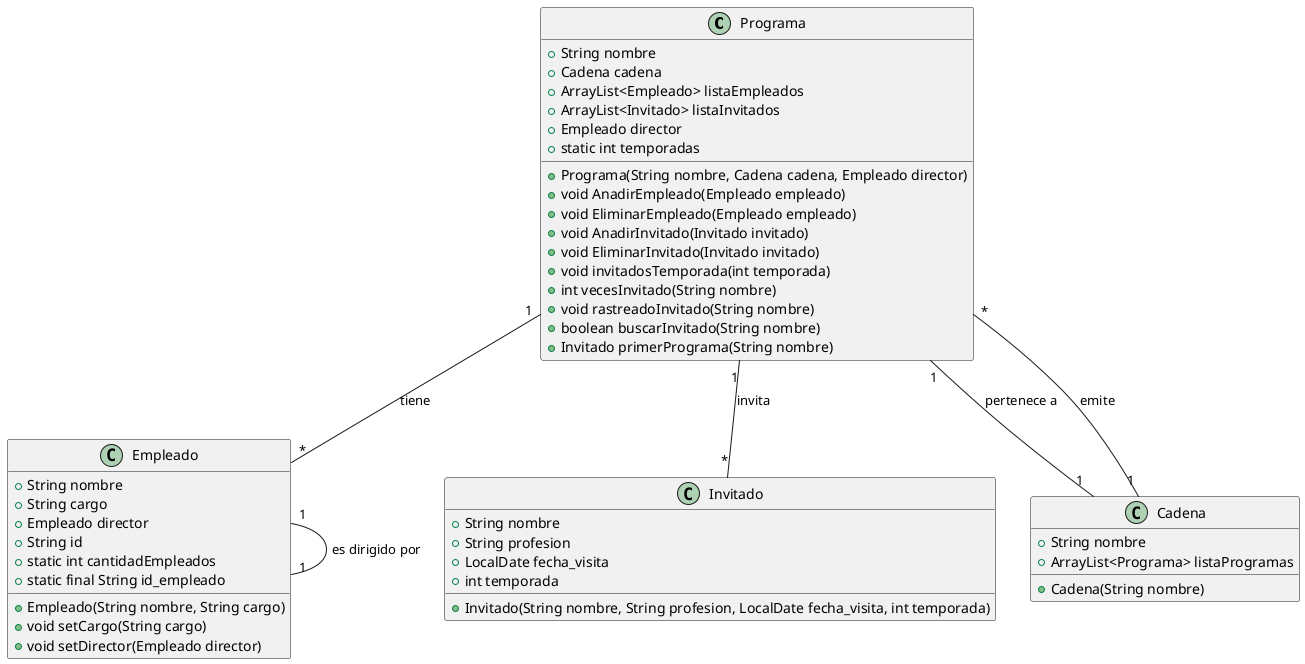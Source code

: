 @startuml

class Programa {
    +String nombre
    +Cadena cadena
    +ArrayList<Empleado> listaEmpleados
    +ArrayList<Invitado> listaInvitados
    +Empleado director
    +static int temporadas
    +Programa(String nombre, Cadena cadena, Empleado director)
    +void AnadirEmpleado(Empleado empleado)
    +void EliminarEmpleado(Empleado empleado)
    +void AnadirInvitado(Invitado invitado)
    +void EliminarInvitado(Invitado invitado)
    +void invitadosTemporada(int temporada)
    +int vecesInvitado(String nombre)
    +void rastreadoInvitado(String nombre)
    +boolean buscarInvitado(String nombre)
    +Invitado primerPrograma(String nombre)
}

class Empleado {
    +String nombre
    +String cargo
    +Empleado director
    +String id
    +static int cantidadEmpleados
    +static final String id_empleado
    +Empleado(String nombre, String cargo)
    +void setCargo(String cargo)
    +void setDirector(Empleado director)
}

class Invitado {
    +String nombre
    +String profesion
    +LocalDate fecha_visita
    +int temporada
    +Invitado(String nombre, String profesion, LocalDate fecha_visita, int temporada)
}

class Cadena {
    +String nombre
    +ArrayList<Programa> listaProgramas
    +Cadena(String nombre)
}

Programa "1" -- "*" Empleado : tiene
Programa "1" -- "*" Invitado : invita
Programa "1" -- "1" Cadena : pertenece a
Empleado "1" -- "1" Empleado : es dirigido por
Cadena "1" -- "*" Programa : emite

@enduml